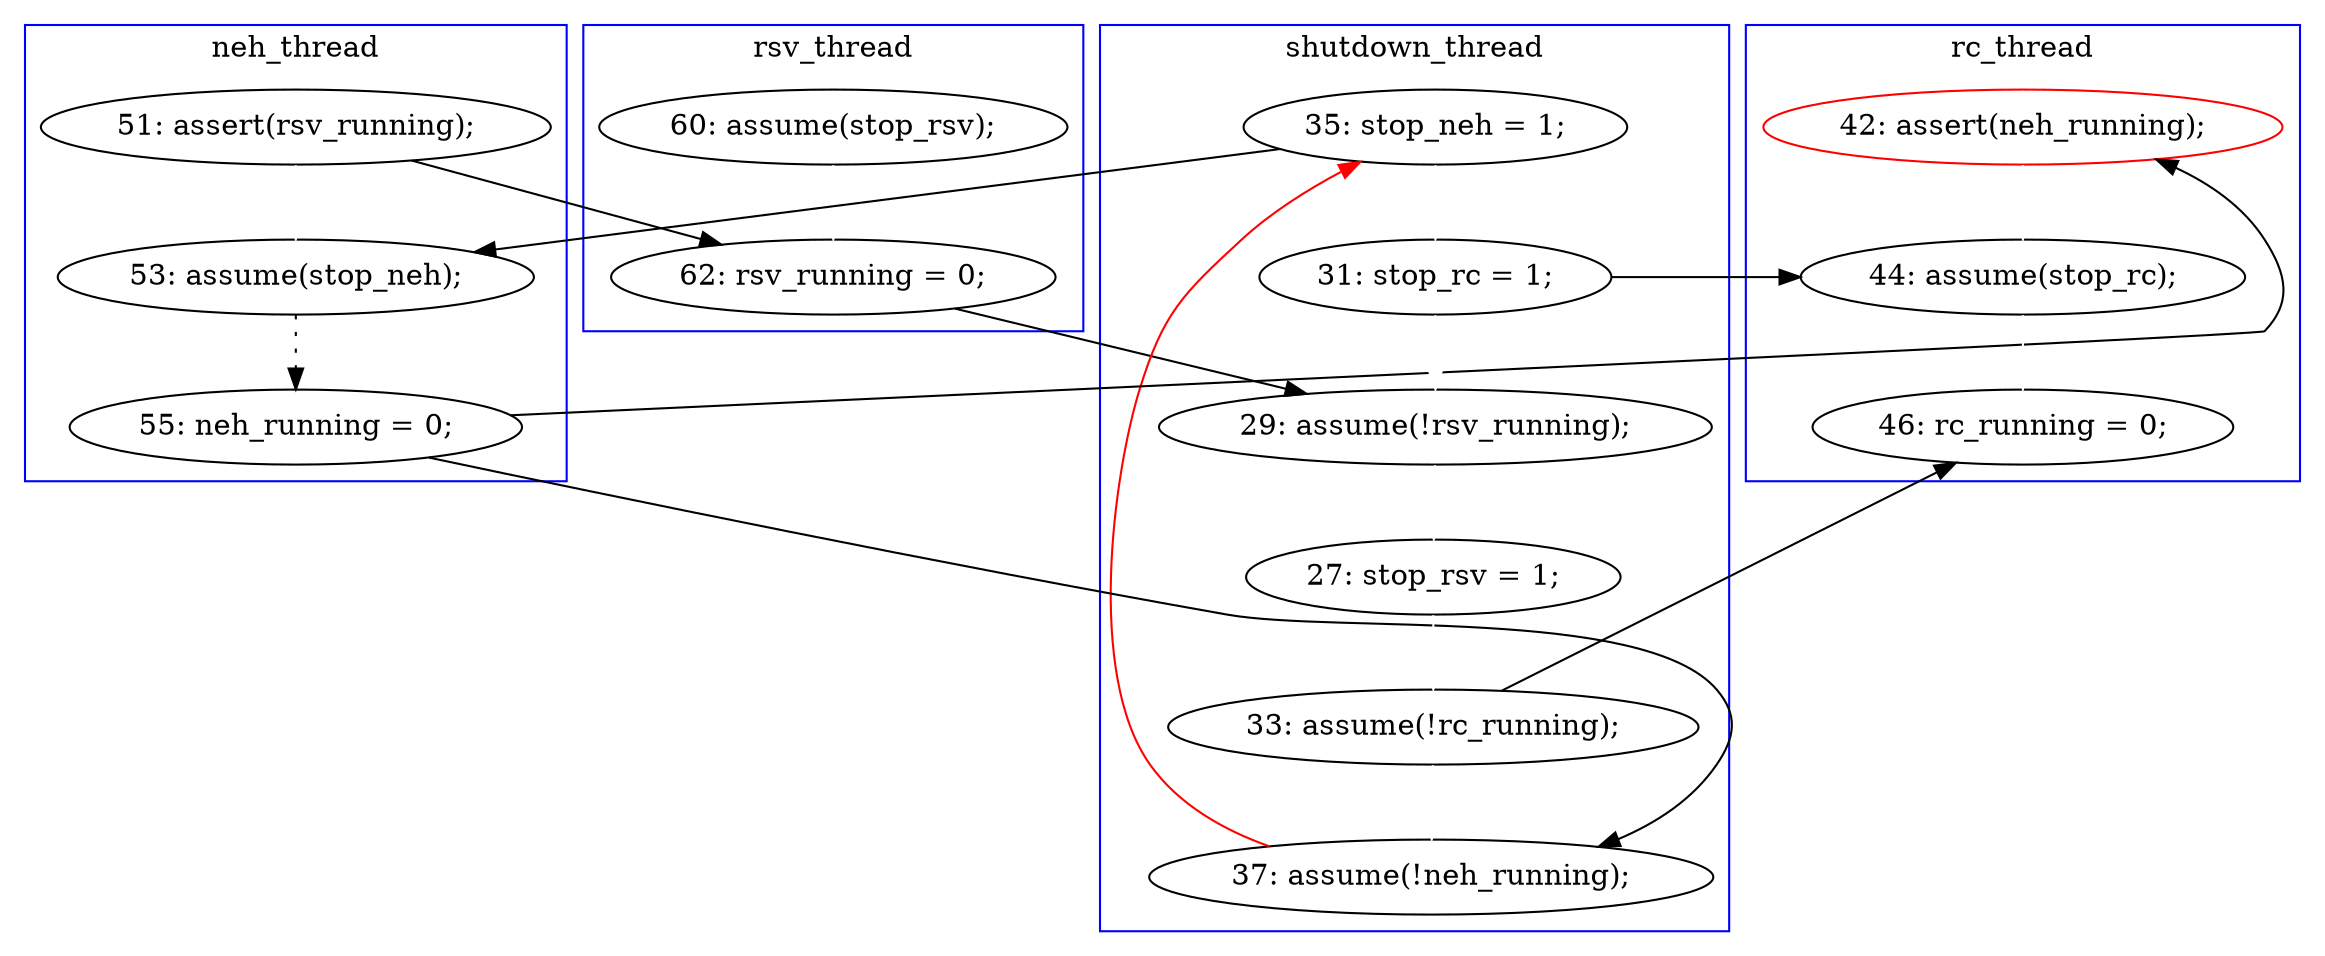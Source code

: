 digraph Counterexample {
	17 -> 23 [color = black, style = solid, constraint = false]
	17 -> 18 [color = white, style = solid]
	26 -> 28 [color = white, style = solid]
	18 -> 19 [color = black, style = dotted]
	23 -> 24 [color = black, style = solid, constraint = false]
	22 -> 23 [color = white, style = solid]
	24 -> 25 [color = white, style = solid]
	34 -> 36 [color = white, style = solid]
	13 -> 34 [color = black, style = solid, constraint = false]
	26 -> 36 [color = black, style = solid, constraint = false]
	25 -> 26 [color = white, style = solid]
	19 -> 28 [color = black, style = solid, constraint = false]
	21 -> 34 [color = white, style = solid]
	13 -> 24 [color = white, style = solid]
	12 -> 18 [color = black, style = solid, constraint = false]
	28 -> 12 [color = red, style = solid, constraint = false]
	19 -> 21 [color = black, style = solid, constraint = false]
	12 -> 13 [color = white, style = solid]
	subgraph cluster4 {
		label = rsv_thread
		color = blue
		23  [label = "62: rsv_running = 0;"]
		22  [label = "60: assume(stop_rsv);"]
	}
	subgraph cluster2 {
		label = rc_thread
		color = blue
		36  [label = "46: rc_running = 0;"]
		21  [label = "42: assert(neh_running);", color = red]
		34  [label = "44: assume(stop_rc);"]
	}
	subgraph cluster3 {
		label = neh_thread
		color = blue
		18  [label = "53: assume(stop_neh);"]
		17  [label = "51: assert(rsv_running);"]
		19  [label = "55: neh_running = 0;"]
	}
	subgraph cluster1 {
		label = shutdown_thread
		color = blue
		26  [label = "33: assume(!rc_running);"]
		28  [label = "37: assume(!neh_running);"]
		12  [label = "35: stop_neh = 1;"]
		13  [label = "31: stop_rc = 1;"]
		24  [label = "29: assume(!rsv_running);"]
		25  [label = "27: stop_rsv = 1;"]
	}
}
